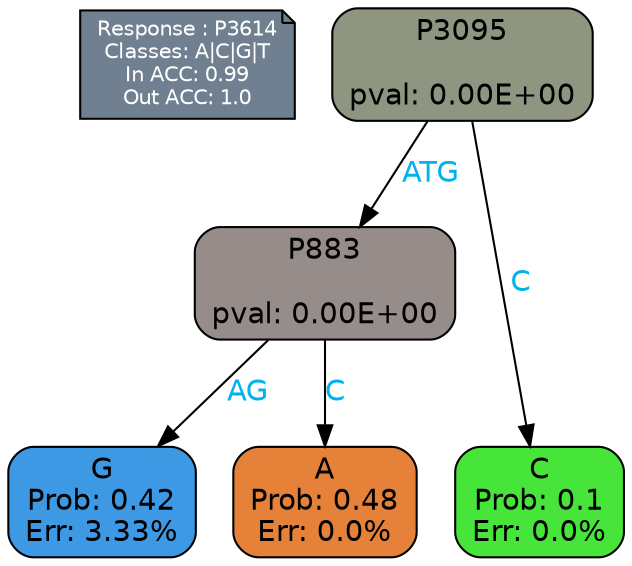 digraph Tree {
node [shape=box, style="filled, rounded", color="black", fontname=helvetica] ;
graph [ranksep=equally, splines=polylines, bgcolor=transparent, dpi=600] ;
edge [fontname=helvetica] ;
LEGEND [label="Response : P3614
Classes: A|C|G|T
In ACC: 0.99
Out ACC: 1.0
",shape=note,align=left,style=filled,fillcolor="slategray",fontcolor="white",fontsize=10];1 [label="P3095

pval: 0.00E+00", fillcolor="#8e9581"] ;
2 [label="P883

pval: 0.00E+00", fillcolor="#968c89"] ;
3 [label="G
Prob: 0.42
Err: 3.33%", fillcolor="#3e99e5"] ;
4 [label="A
Prob: 0.48
Err: 0.0%", fillcolor="#e58139"] ;
5 [label="C
Prob: 0.1
Err: 0.0%", fillcolor="#47e539"] ;
1 -> 2 [label="ATG",fontcolor=deepskyblue2] ;
1 -> 5 [label="C",fontcolor=deepskyblue2] ;
2 -> 3 [label="AG",fontcolor=deepskyblue2] ;
2 -> 4 [label="C",fontcolor=deepskyblue2] ;
{rank = same; 3;4;5;}{rank = same; LEGEND;1;}}